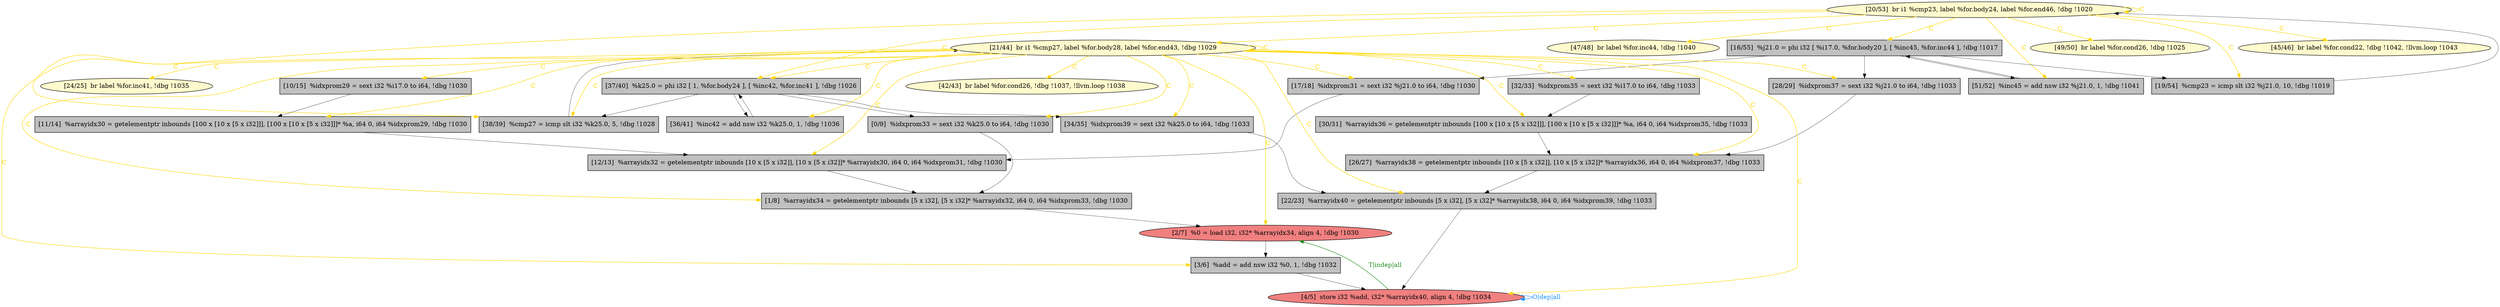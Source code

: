 
digraph G {


node968 [fillcolor=grey,label="[1/8]  %arrayidx34 = getelementptr inbounds [5 x i32], [5 x i32]* %arrayidx32, i64 0, i64 %idxprom33, !dbg !1030",shape=rectangle,style=filled ]
node967 [fillcolor=grey,label="[37/40]  %k25.0 = phi i32 [ 1, %for.body24 ], [ %inc42, %for.inc41 ], !dbg !1026",shape=rectangle,style=filled ]
node966 [fillcolor=lemonchiffon,label="[20/53]  br i1 %cmp23, label %for.body24, label %for.end46, !dbg !1020",shape=ellipse,style=filled ]
node965 [fillcolor=grey,label="[36/41]  %inc42 = add nsw i32 %k25.0, 1, !dbg !1036",shape=rectangle,style=filled ]
node964 [fillcolor=grey,label="[38/39]  %cmp27 = icmp slt i32 %k25.0, 5, !dbg !1028",shape=rectangle,style=filled ]
node959 [fillcolor=lemonchiffon,label="[42/43]  br label %for.cond26, !dbg !1037, !llvm.loop !1038",shape=ellipse,style=filled ]
node957 [fillcolor=lightcoral,label="[4/5]  store i32 %add, i32* %arrayidx40, align 4, !dbg !1034",shape=ellipse,style=filled ]
node949 [fillcolor=grey,label="[12/13]  %arrayidx32 = getelementptr inbounds [10 x [5 x i32]], [10 x [5 x i32]]* %arrayidx30, i64 0, i64 %idxprom31, !dbg !1030",shape=rectangle,style=filled ]
node963 [fillcolor=grey,label="[17/18]  %idxprom31 = sext i32 %j21.0 to i64, !dbg !1030",shape=rectangle,style=filled ]
node946 [fillcolor=grey,label="[11/14]  %arrayidx30 = getelementptr inbounds [100 x [10 x [5 x i32]]], [100 x [10 x [5 x i32]]]* %a, i64 0, i64 %idxprom29, !dbg !1030",shape=rectangle,style=filled ]
node945 [fillcolor=grey,label="[28/29]  %idxprom37 = sext i32 %j21.0 to i64, !dbg !1033",shape=rectangle,style=filled ]
node943 [fillcolor=grey,label="[16/55]  %j21.0 = phi i32 [ %i17.0, %for.body20 ], [ %inc45, %for.inc44 ], !dbg !1017",shape=rectangle,style=filled ]
node948 [fillcolor=lemonchiffon,label="[47/48]  br label %for.inc44, !dbg !1040",shape=ellipse,style=filled ]
node951 [fillcolor=lemonchiffon,label="[21/44]  br i1 %cmp27, label %for.body28, label %for.end43, !dbg !1029",shape=ellipse,style=filled ]
node941 [fillcolor=grey,label="[0/9]  %idxprom33 = sext i32 %k25.0 to i64, !dbg !1030",shape=rectangle,style=filled ]
node944 [fillcolor=grey,label="[51/52]  %inc45 = add nsw i32 %j21.0, 1, !dbg !1041",shape=rectangle,style=filled ]
node942 [fillcolor=grey,label="[10/15]  %idxprom29 = sext i32 %i17.0 to i64, !dbg !1030",shape=rectangle,style=filled ]
node961 [fillcolor=lemonchiffon,label="[49/50]  br label %for.cond26, !dbg !1025",shape=ellipse,style=filled ]
node958 [fillcolor=grey,label="[19/54]  %cmp23 = icmp slt i32 %j21.0, 10, !dbg !1019",shape=rectangle,style=filled ]
node947 [fillcolor=grey,label="[26/27]  %arrayidx38 = getelementptr inbounds [10 x [5 x i32]], [10 x [5 x i32]]* %arrayidx36, i64 0, i64 %idxprom37, !dbg !1033",shape=rectangle,style=filled ]
node962 [fillcolor=grey,label="[34/35]  %idxprom39 = sext i32 %k25.0 to i64, !dbg !1033",shape=rectangle,style=filled ]
node952 [fillcolor=grey,label="[3/6]  %add = add nsw i32 %0, 1, !dbg !1032",shape=rectangle,style=filled ]
node960 [fillcolor=lemonchiffon,label="[24/25]  br label %for.inc41, !dbg !1035",shape=ellipse,style=filled ]
node953 [fillcolor=lightcoral,label="[2/7]  %0 = load i32, i32* %arrayidx34, align 4, !dbg !1030",shape=ellipse,style=filled ]
node950 [fillcolor=grey,label="[22/23]  %arrayidx40 = getelementptr inbounds [5 x i32], [5 x i32]* %arrayidx38, i64 0, i64 %idxprom39, !dbg !1033",shape=rectangle,style=filled ]
node954 [fillcolor=grey,label="[30/31]  %arrayidx36 = getelementptr inbounds [100 x [10 x [5 x i32]]], [100 x [10 x [5 x i32]]]* %a, i64 0, i64 %idxprom35, !dbg !1033",shape=rectangle,style=filled ]
node955 [fillcolor=lemonchiffon,label="[45/46]  br label %for.cond22, !dbg !1042, !llvm.loop !1043",shape=ellipse,style=filled ]
node956 [fillcolor=grey,label="[32/33]  %idxprom35 = sext i32 %i17.0 to i64, !dbg !1033",shape=rectangle,style=filled ]

node951->node949 [style=solid,color=gold,label="C",penwidth=1.0,fontcolor=gold ]
node966->node961 [style=solid,color=gold,label="C",penwidth=1.0,fontcolor=gold ]
node957->node957 [style=solid,color=dodgerblue,label="O|dep|all",penwidth=1.0,fontcolor=dodgerblue ]
node941->node968 [style=solid,color=black,label="",penwidth=0.5,fontcolor=black ]
node966->node967 [style=solid,color=gold,label="C",penwidth=1.0,fontcolor=gold ]
node951->node963 [style=solid,color=gold,label="C",penwidth=1.0,fontcolor=gold ]
node952->node957 [style=solid,color=black,label="",penwidth=0.5,fontcolor=black ]
node967->node941 [style=solid,color=black,label="",penwidth=0.5,fontcolor=black ]
node947->node950 [style=solid,color=black,label="",penwidth=0.5,fontcolor=black ]
node943->node945 [style=solid,color=black,label="",penwidth=0.5,fontcolor=black ]
node957->node953 [style=solid,color=forestgreen,label="T|indep|all",penwidth=1.0,fontcolor=forestgreen ]
node967->node965 [style=solid,color=black,label="",penwidth=0.5,fontcolor=black ]
node953->node952 [style=solid,color=black,label="",penwidth=0.5,fontcolor=black ]
node949->node968 [style=solid,color=black,label="",penwidth=0.5,fontcolor=black ]
node966->node955 [style=solid,color=gold,label="C",penwidth=1.0,fontcolor=gold ]
node966->node964 [style=solid,color=gold,label="C",penwidth=1.0,fontcolor=gold ]
node951->node959 [style=solid,color=gold,label="C",penwidth=1.0,fontcolor=gold ]
node951->node952 [style=solid,color=gold,label="C",penwidth=1.0,fontcolor=gold ]
node951->node957 [style=solid,color=gold,label="C",penwidth=1.0,fontcolor=gold ]
node966->node958 [style=solid,color=gold,label="C",penwidth=1.0,fontcolor=gold ]
node951->node950 [style=solid,color=gold,label="C",penwidth=1.0,fontcolor=gold ]
node966->node966 [style=solid,color=gold,label="C",penwidth=1.0,fontcolor=gold ]
node951->node965 [style=solid,color=gold,label="C",penwidth=1.0,fontcolor=gold ]
node951->node953 [style=solid,color=gold,label="C",penwidth=1.0,fontcolor=gold ]
node967->node964 [style=solid,color=black,label="",penwidth=0.5,fontcolor=black ]
node951->node954 [style=solid,color=gold,label="C",penwidth=1.0,fontcolor=gold ]
node943->node958 [style=solid,color=black,label="",penwidth=0.5,fontcolor=black ]
node966->node944 [style=solid,color=gold,label="C",penwidth=1.0,fontcolor=gold ]
node951->node946 [style=solid,color=gold,label="C",penwidth=1.0,fontcolor=gold ]
node962->node950 [style=solid,color=black,label="",penwidth=0.5,fontcolor=black ]
node966->node943 [style=solid,color=gold,label="C",penwidth=1.0,fontcolor=gold ]
node946->node949 [style=solid,color=black,label="",penwidth=0.5,fontcolor=black ]
node951->node960 [style=solid,color=gold,label="C",penwidth=1.0,fontcolor=gold ]
node966->node948 [style=solid,color=gold,label="C",penwidth=1.0,fontcolor=gold ]
node951->node947 [style=solid,color=gold,label="C",penwidth=1.0,fontcolor=gold ]
node945->node947 [style=solid,color=black,label="",penwidth=0.5,fontcolor=black ]
node967->node962 [style=solid,color=black,label="",penwidth=0.5,fontcolor=black ]
node951->node956 [style=solid,color=gold,label="C",penwidth=1.0,fontcolor=gold ]
node951->node967 [style=solid,color=gold,label="C",penwidth=1.0,fontcolor=gold ]
node951->node964 [style=solid,color=gold,label="C",penwidth=1.0,fontcolor=gold ]
node958->node966 [style=solid,color=black,label="",penwidth=0.5,fontcolor=black ]
node966->node951 [style=solid,color=gold,label="C",penwidth=1.0,fontcolor=gold ]
node951->node951 [style=solid,color=gold,label="C",penwidth=1.0,fontcolor=gold ]
node963->node949 [style=solid,color=black,label="",penwidth=0.5,fontcolor=black ]
node968->node953 [style=solid,color=black,label="",penwidth=0.5,fontcolor=black ]
node956->node954 [style=solid,color=black,label="",penwidth=0.5,fontcolor=black ]
node964->node951 [style=solid,color=black,label="",penwidth=0.5,fontcolor=black ]
node951->node945 [style=solid,color=gold,label="C",penwidth=1.0,fontcolor=gold ]
node951->node941 [style=solid,color=gold,label="C",penwidth=1.0,fontcolor=gold ]
node950->node957 [style=solid,color=black,label="",penwidth=0.5,fontcolor=black ]
node951->node962 [style=solid,color=gold,label="C",penwidth=1.0,fontcolor=gold ]
node954->node947 [style=solid,color=black,label="",penwidth=0.5,fontcolor=black ]
node951->node942 [style=solid,color=gold,label="C",penwidth=1.0,fontcolor=gold ]
node951->node968 [style=solid,color=gold,label="C",penwidth=1.0,fontcolor=gold ]
node944->node943 [style=solid,color=black,label="",penwidth=0.5,fontcolor=black ]
node965->node967 [style=solid,color=black,label="",penwidth=0.5,fontcolor=black ]
node943->node944 [style=solid,color=black,label="",penwidth=0.5,fontcolor=black ]
node943->node963 [style=solid,color=black,label="",penwidth=0.5,fontcolor=black ]
node942->node946 [style=solid,color=black,label="",penwidth=0.5,fontcolor=black ]


}
